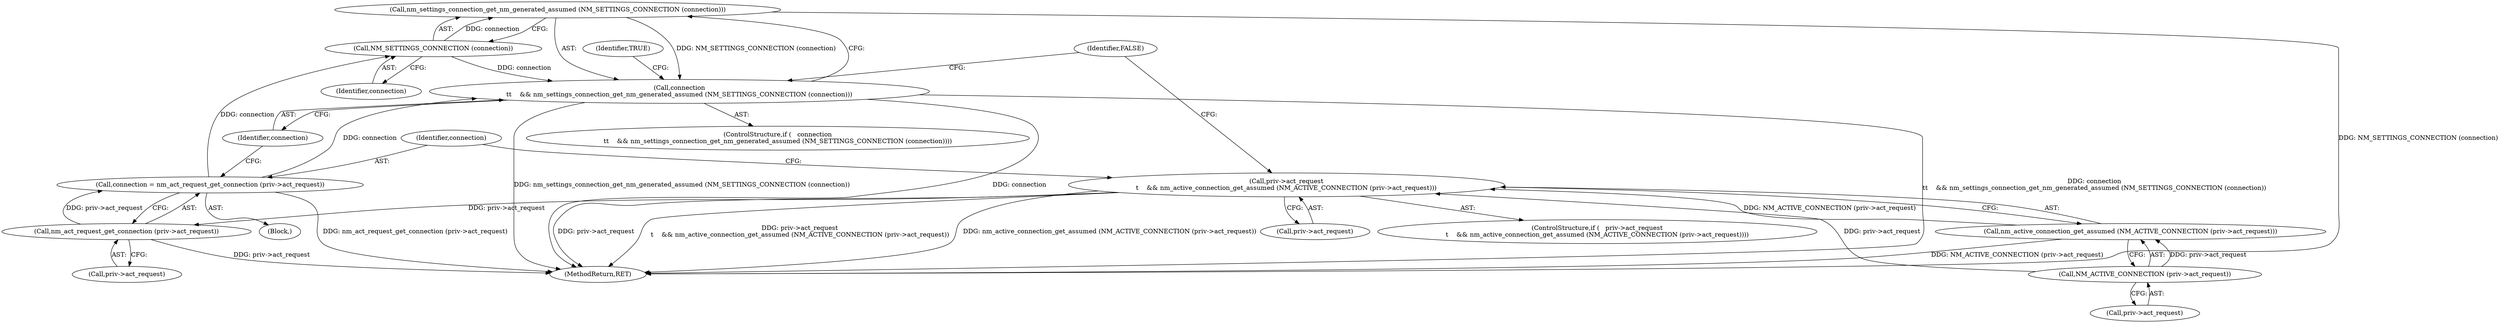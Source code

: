 digraph "0_NetworkManager_d5fc88e573fa58b93034b04d35a2454f5d28cad9@API" {
"1000876" [label="(Call,nm_settings_connection_get_nm_generated_assumed (NM_SETTINGS_CONNECTION (connection)))"];
"1000877" [label="(Call,NM_SETTINGS_CONNECTION (connection))"];
"1000867" [label="(Call,connection = nm_act_request_get_connection (priv->act_request))"];
"1000869" [label="(Call,nm_act_request_get_connection (priv->act_request))"];
"1000857" [label="(Call,priv->act_request\n\t    && nm_active_connection_get_assumed (NM_ACTIVE_CONNECTION (priv->act_request)))"];
"1000862" [label="(Call,NM_ACTIVE_CONNECTION (priv->act_request))"];
"1000861" [label="(Call,nm_active_connection_get_assumed (NM_ACTIVE_CONNECTION (priv->act_request)))"];
"1000874" [label="(Call,connection\n\t\t    && nm_settings_connection_get_nm_generated_assumed (NM_SETTINGS_CONNECTION (connection)))"];
"1000878" [label="(Identifier,connection)"];
"1000867" [label="(Call,connection = nm_act_request_get_connection (priv->act_request))"];
"1000857" [label="(Call,priv->act_request\n\t    && nm_active_connection_get_assumed (NM_ACTIVE_CONNECTION (priv->act_request)))"];
"1000876" [label="(Call,nm_settings_connection_get_nm_generated_assumed (NM_SETTINGS_CONNECTION (connection)))"];
"1000873" [label="(ControlStructure,if (   connection\n\t\t    && nm_settings_connection_get_nm_generated_assumed (NM_SETTINGS_CONNECTION (connection))))"];
"1000877" [label="(Call,NM_SETTINGS_CONNECTION (connection))"];
"1000882" [label="(Identifier,FALSE)"];
"1000863" [label="(Call,priv->act_request)"];
"1000866" [label="(Block,)"];
"1000874" [label="(Call,connection\n\t\t    && nm_settings_connection_get_nm_generated_assumed (NM_SETTINGS_CONNECTION (connection)))"];
"1000869" [label="(Call,nm_act_request_get_connection (priv->act_request))"];
"1007368" [label="(MethodReturn,RET)"];
"1000856" [label="(ControlStructure,if (   priv->act_request\n\t    && nm_active_connection_get_assumed (NM_ACTIVE_CONNECTION (priv->act_request))))"];
"1000875" [label="(Identifier,connection)"];
"1000858" [label="(Call,priv->act_request)"];
"1000861" [label="(Call,nm_active_connection_get_assumed (NM_ACTIVE_CONNECTION (priv->act_request)))"];
"1000870" [label="(Call,priv->act_request)"];
"1000880" [label="(Identifier,TRUE)"];
"1000862" [label="(Call,NM_ACTIVE_CONNECTION (priv->act_request))"];
"1000868" [label="(Identifier,connection)"];
"1000876" -> "1000874"  [label="AST: "];
"1000876" -> "1000877"  [label="CFG: "];
"1000877" -> "1000876"  [label="AST: "];
"1000874" -> "1000876"  [label="CFG: "];
"1000876" -> "1007368"  [label="DDG: NM_SETTINGS_CONNECTION (connection)"];
"1000876" -> "1000874"  [label="DDG: NM_SETTINGS_CONNECTION (connection)"];
"1000877" -> "1000876"  [label="DDG: connection"];
"1000877" -> "1000878"  [label="CFG: "];
"1000878" -> "1000877"  [label="AST: "];
"1000877" -> "1000874"  [label="DDG: connection"];
"1000867" -> "1000877"  [label="DDG: connection"];
"1000867" -> "1000866"  [label="AST: "];
"1000867" -> "1000869"  [label="CFG: "];
"1000868" -> "1000867"  [label="AST: "];
"1000869" -> "1000867"  [label="AST: "];
"1000875" -> "1000867"  [label="CFG: "];
"1000867" -> "1007368"  [label="DDG: nm_act_request_get_connection (priv->act_request)"];
"1000869" -> "1000867"  [label="DDG: priv->act_request"];
"1000867" -> "1000874"  [label="DDG: connection"];
"1000869" -> "1000870"  [label="CFG: "];
"1000870" -> "1000869"  [label="AST: "];
"1000869" -> "1007368"  [label="DDG: priv->act_request"];
"1000857" -> "1000869"  [label="DDG: priv->act_request"];
"1000857" -> "1000856"  [label="AST: "];
"1000857" -> "1000858"  [label="CFG: "];
"1000857" -> "1000861"  [label="CFG: "];
"1000858" -> "1000857"  [label="AST: "];
"1000861" -> "1000857"  [label="AST: "];
"1000868" -> "1000857"  [label="CFG: "];
"1000882" -> "1000857"  [label="CFG: "];
"1000857" -> "1007368"  [label="DDG: priv->act_request"];
"1000857" -> "1007368"  [label="DDG: priv->act_request\n\t    && nm_active_connection_get_assumed (NM_ACTIVE_CONNECTION (priv->act_request))"];
"1000857" -> "1007368"  [label="DDG: nm_active_connection_get_assumed (NM_ACTIVE_CONNECTION (priv->act_request))"];
"1000862" -> "1000857"  [label="DDG: priv->act_request"];
"1000861" -> "1000857"  [label="DDG: NM_ACTIVE_CONNECTION (priv->act_request)"];
"1000862" -> "1000861"  [label="AST: "];
"1000862" -> "1000863"  [label="CFG: "];
"1000863" -> "1000862"  [label="AST: "];
"1000861" -> "1000862"  [label="CFG: "];
"1000862" -> "1000861"  [label="DDG: priv->act_request"];
"1000861" -> "1007368"  [label="DDG: NM_ACTIVE_CONNECTION (priv->act_request)"];
"1000874" -> "1000873"  [label="AST: "];
"1000874" -> "1000875"  [label="CFG: "];
"1000875" -> "1000874"  [label="AST: "];
"1000880" -> "1000874"  [label="CFG: "];
"1000882" -> "1000874"  [label="CFG: "];
"1000874" -> "1007368"  [label="DDG: connection\n\t\t    && nm_settings_connection_get_nm_generated_assumed (NM_SETTINGS_CONNECTION (connection))"];
"1000874" -> "1007368"  [label="DDG: nm_settings_connection_get_nm_generated_assumed (NM_SETTINGS_CONNECTION (connection))"];
"1000874" -> "1007368"  [label="DDG: connection"];
}
